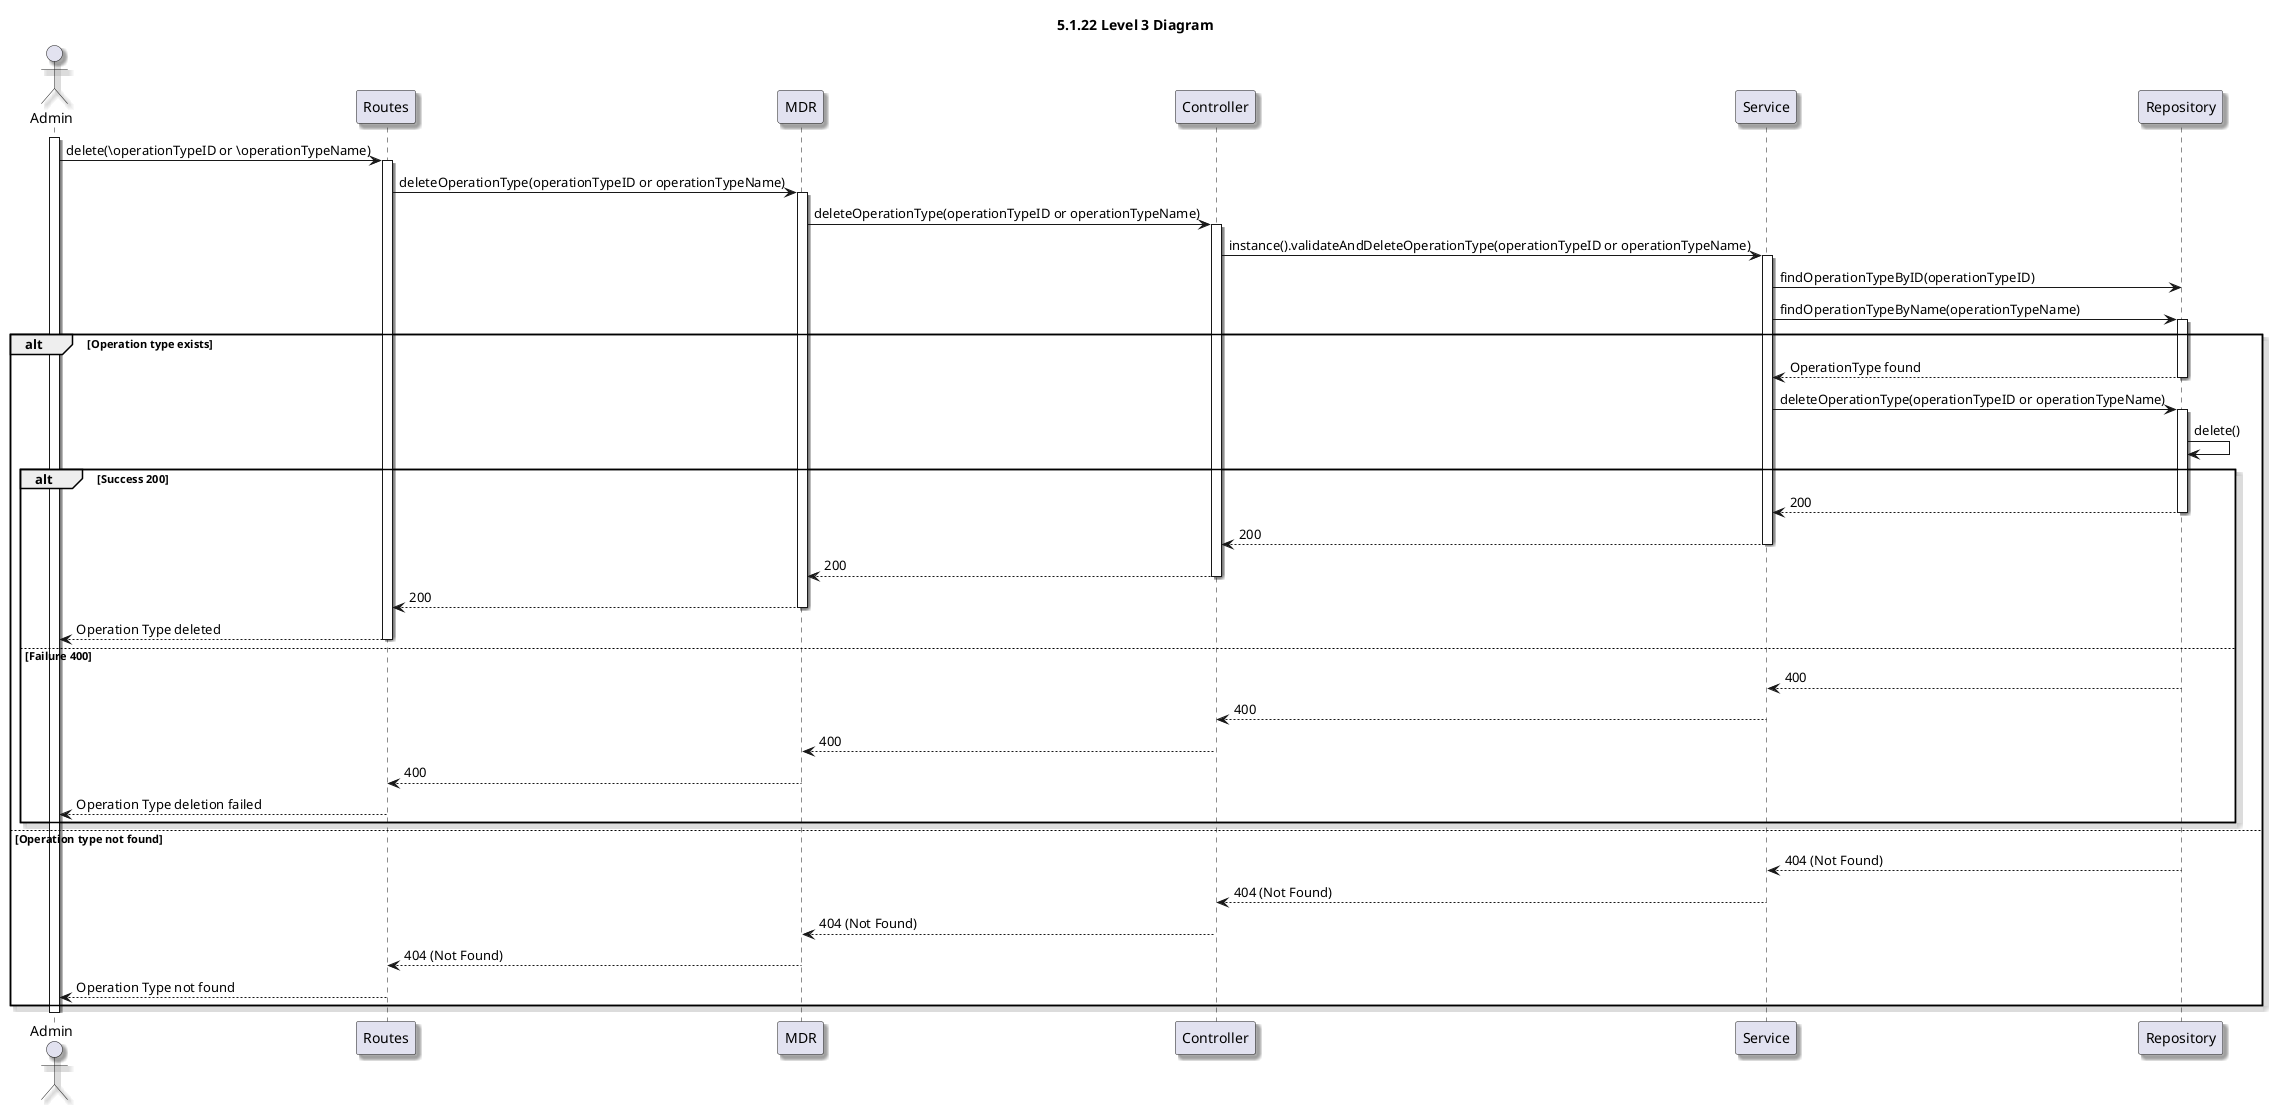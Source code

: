 @startuml level_3
skinparam handwritten false
skinparam monochrome false
skinparam packageStyle rect
skinparam shadowing true
title 5.1.22 Level 3 Diagram

actor Admin as AD

activate AD
AD -> Routes: delete(\operationTypeID or \operationTypeName)
activate Routes
Routes -> MDR: deleteOperationType(operationTypeID or operationTypeName)
activate MDR
MDR -> Controller: deleteOperationType(operationTypeID or operationTypeName)
activate Controller
Controller -> Service: instance().validateAndDeleteOperationType(operationTypeID or operationTypeName)
activate Service

Service -> Repository: findOperationTypeByID(operationTypeID)
Service -> Repository: findOperationTypeByName(operationTypeName)
activate Repository
alt Operation type exists
    Repository --> Service: OperationType found
    deactivate Repository
    Service -> Repository: deleteOperationType(operationTypeID or operationTypeName)
    activate Repository
    Repository -> Repository: delete()

    alt Success 200
        Repository --> Service: 200
        deactivate Repository
        Service --> Controller: 200
        deactivate Service
        Controller --> MDR: 200
        deactivate Controller
        MDR --> Routes: 200
        deactivate MDR
        Routes --> AD: Operation Type deleted
        deactivate Routes
    else Failure 400
        Repository --> Service: 400
        deactivate Repository
        Service --> Controller: 400
        deactivate Service
        Controller --> MDR: 400
        deactivate Controller
        MDR --> Routes: 400
        deactivate MDR
        Routes --> AD: Operation Type deletion failed
        deactivate Routes
    end
else Operation type not found
    Repository --> Service: 404 (Not Found)
    deactivate Repository
    Service --> Controller: 404 (Not Found)
    deactivate Service
    Controller --> MDR: 404 (Not Found)
    deactivate Controller
    MDR --> Routes: 404 (Not Found)
    deactivate MDR
    Routes --> AD: Operation Type not found
    deactivate Routes
end
deactivate AD

@enduml
